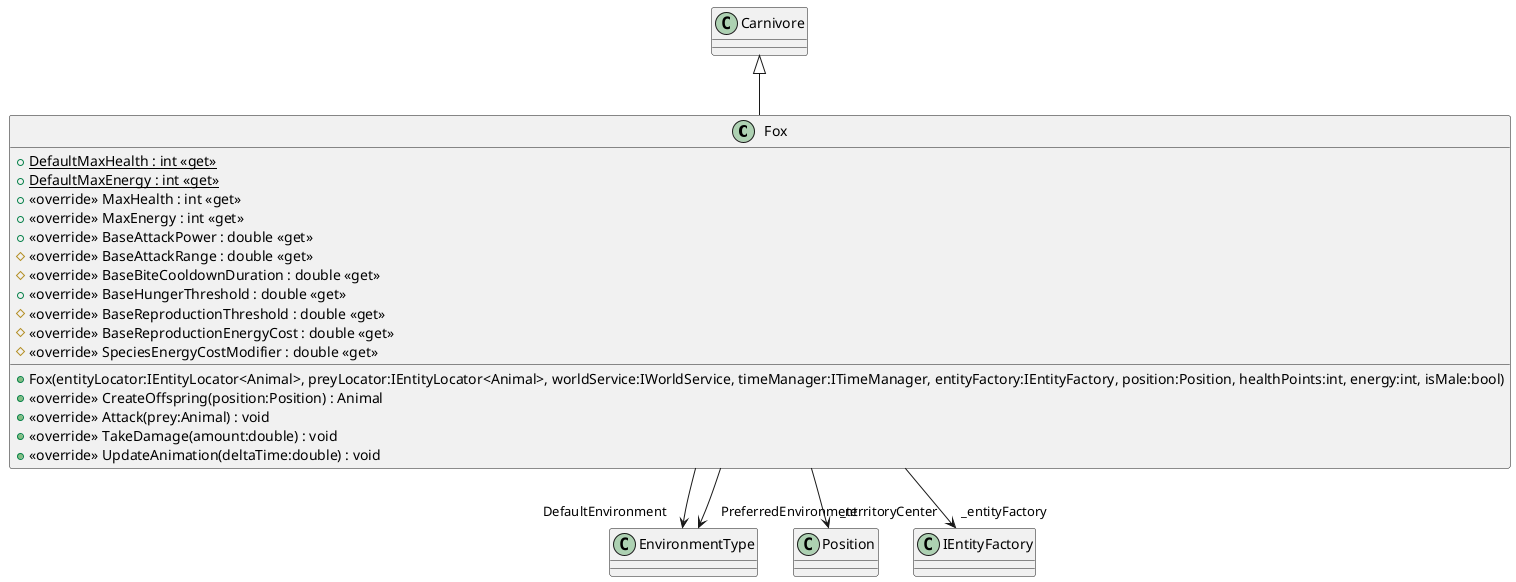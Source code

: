 @startuml
class Fox {
    + {static} DefaultMaxHealth : int <<get>>
    + {static} DefaultMaxEnergy : int <<get>>
    + <<override>> MaxHealth : int <<get>>
    + <<override>> MaxEnergy : int <<get>>
    + <<override>> BaseAttackPower : double <<get>>
    # <<override>> BaseAttackRange : double <<get>>
    # <<override>> BaseBiteCooldownDuration : double <<get>>
    + <<override>> BaseHungerThreshold : double <<get>>
    # <<override>> BaseReproductionThreshold : double <<get>>
    # <<override>> BaseReproductionEnergyCost : double <<get>>
    # <<override>> SpeciesEnergyCostModifier : double <<get>>
    + Fox(entityLocator:IEntityLocator<Animal>, preyLocator:IEntityLocator<Animal>, worldService:IWorldService, timeManager:ITimeManager, entityFactory:IEntityFactory, position:Position, healthPoints:int, energy:int, isMale:bool)
    + <<override>> CreateOffspring(position:Position) : Animal
    + <<override>> Attack(prey:Animal) : void
    + <<override>> TakeDamage(amount:double) : void
    + <<override>> UpdateAnimation(deltaTime:double) : void
}
Carnivore <|-- Fox
Fox --> "DefaultEnvironment" EnvironmentType
Fox --> "PreferredEnvironment" EnvironmentType
Fox --> "_territoryCenter" Position
Fox --> "_entityFactory" IEntityFactory
@enduml
